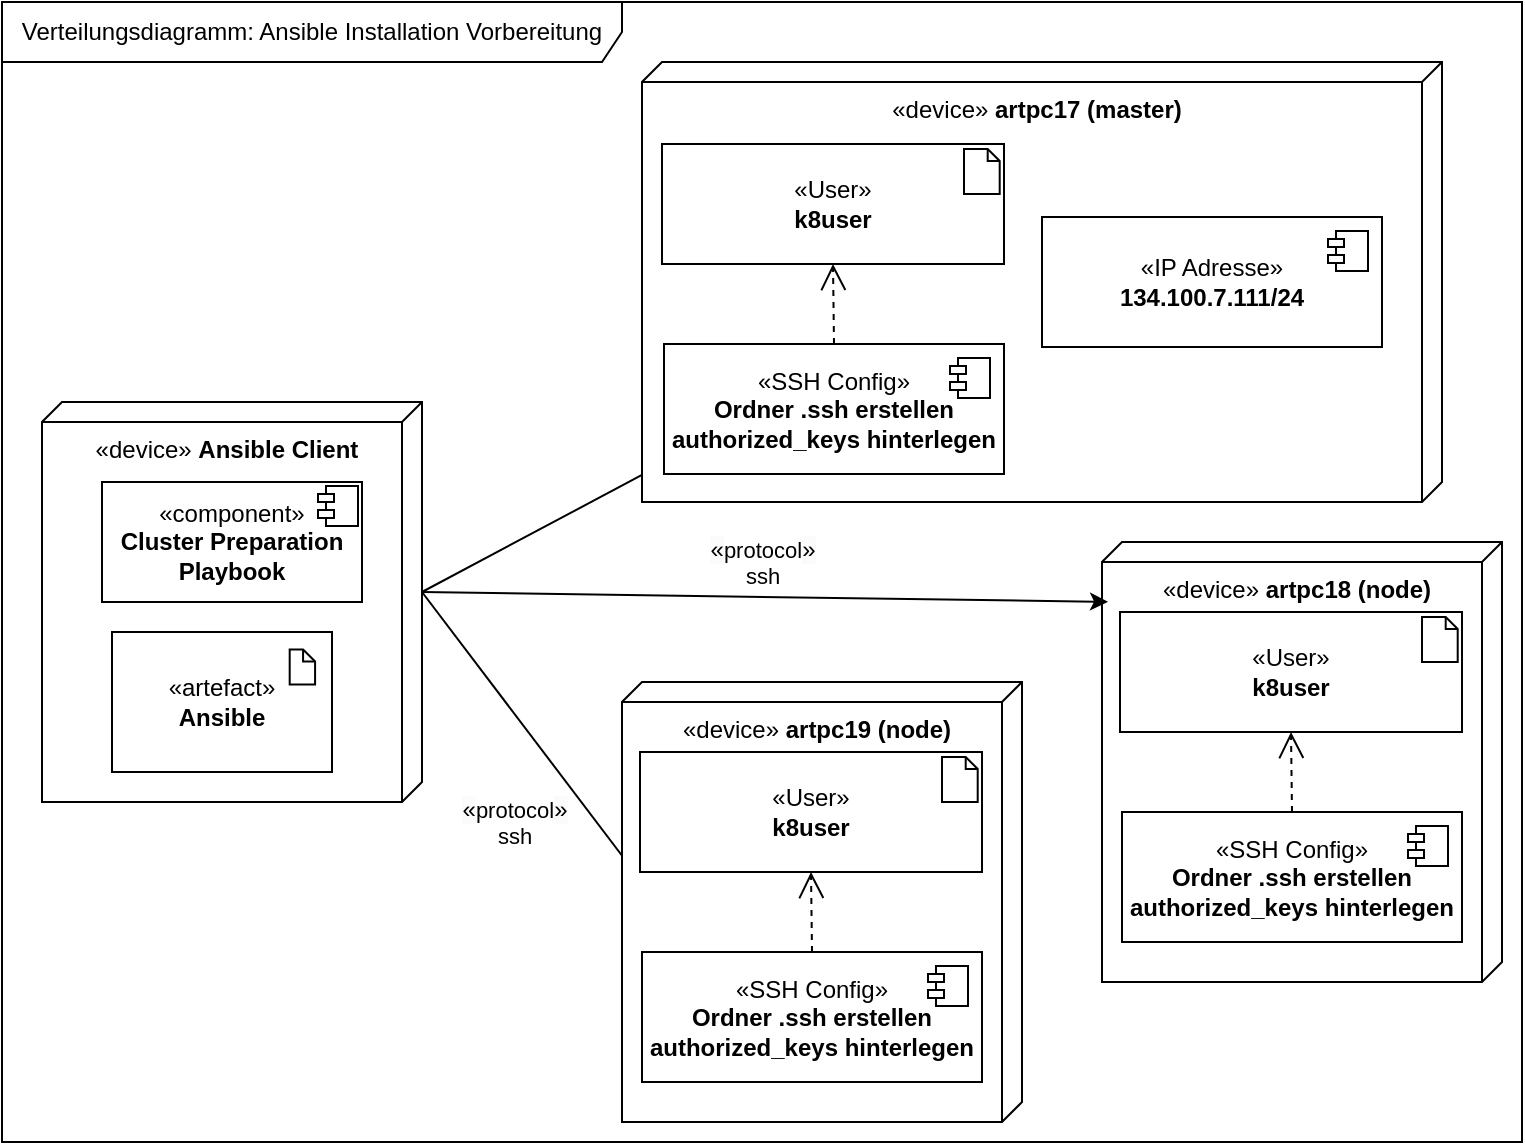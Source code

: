 <mxfile version="26.0.6">
  <diagram name="Seite-1" id="vxkfHqWLeRRNSSJ8OBPr">
    <mxGraphModel dx="1224" dy="761" grid="1" gridSize="10" guides="1" tooltips="1" connect="1" arrows="1" fold="1" page="1" pageScale="1" pageWidth="827" pageHeight="1169" math="0" shadow="0">
      <root>
        <mxCell id="0" />
        <mxCell id="1" parent="0" />
        <mxCell id="gSIQm5aoGnnjR2GNyn1D-1" style="rounded=0;orthogonalLoop=1;jettySize=auto;html=1;exitX=0;exitY=0;exitDx=95;exitDy=0;exitPerimeter=0;entryX=0;entryY=0;entryDx=100;entryDy=190;entryPerimeter=0;endArrow=none;endFill=0;" edge="1" parent="1" source="gSIQm5aoGnnjR2GNyn1D-6" target="gSIQm5aoGnnjR2GNyn1D-18">
          <mxGeometry relative="1" as="geometry">
            <mxPoint x="250" y="295" as="sourcePoint" />
            <mxPoint x="350" y="545" as="targetPoint" />
          </mxGeometry>
        </mxCell>
        <mxCell id="gSIQm5aoGnnjR2GNyn1D-2" value="&lt;span style=&quot;font-size: 12px; text-wrap: wrap; background-color: rgb(251, 251, 251);&quot;&gt;«&lt;/span&gt;protocol&lt;span style=&quot;font-size: 12px; text-wrap: wrap; background-color: rgb(251, 251, 251);&quot;&gt;»&lt;/span&gt;&lt;br&gt;ssh" style="edgeLabel;html=1;align=center;verticalAlign=middle;resizable=0;points=[];" vertex="1" connectable="0" parent="gSIQm5aoGnnjR2GNyn1D-1">
          <mxGeometry x="0.06" y="4" relative="1" as="geometry">
            <mxPoint x="-16" y="40" as="offset" />
          </mxGeometry>
        </mxCell>
        <mxCell id="gSIQm5aoGnnjR2GNyn1D-4" style="rounded=0;orthogonalLoop=1;jettySize=auto;html=1;exitX=0;exitY=0;exitDx=95;exitDy=0;exitPerimeter=0;entryX=0;entryY=0;entryDx=100;entryDy=200;entryPerimeter=0;endArrow=none;endFill=0;" edge="1" parent="1" source="gSIQm5aoGnnjR2GNyn1D-6" target="gSIQm5aoGnnjR2GNyn1D-23">
          <mxGeometry relative="1" as="geometry">
            <mxPoint x="250" y="295" as="sourcePoint" />
            <mxPoint x="450" y="200" as="targetPoint" />
          </mxGeometry>
        </mxCell>
        <mxCell id="gSIQm5aoGnnjR2GNyn1D-5" value="&lt;span style=&quot;font-size: 12px; text-wrap: wrap; background-color: rgb(251, 251, 251);&quot;&gt;«&lt;/span&gt;protocol&lt;span style=&quot;font-size: 12px; text-wrap: wrap; background-color: rgb(251, 251, 251);&quot;&gt;»&lt;/span&gt;&lt;br&gt;ssh" style="edgeLabel;html=1;align=center;verticalAlign=middle;resizable=0;points=[];" vertex="1" connectable="0" parent="gSIQm5aoGnnjR2GNyn1D-4">
          <mxGeometry x="0.134" relative="1" as="geometry">
            <mxPoint x="-7" y="-53" as="offset" />
          </mxGeometry>
        </mxCell>
        <mxCell id="gSIQm5aoGnnjR2GNyn1D-6" value="«device»&amp;nbsp;&lt;b&gt;Ansible Client&lt;/b&gt;" style="verticalAlign=top;align=center;shape=cube;size=10;direction=south;html=1;boundedLbl=1;spacingLeft=5;whiteSpace=wrap;" vertex="1" parent="1">
          <mxGeometry x="60" y="250" width="190" height="200" as="geometry" />
        </mxCell>
        <mxCell id="gSIQm5aoGnnjR2GNyn1D-7" value="«component»&lt;br&gt;&lt;b&gt;Cluster Preparation Playbook&lt;/b&gt;" style="html=1;dropTarget=0;whiteSpace=wrap;" vertex="1" parent="1">
          <mxGeometry x="90" y="290" width="130" height="60" as="geometry" />
        </mxCell>
        <mxCell id="gSIQm5aoGnnjR2GNyn1D-8" value="" style="shape=module;jettyWidth=8;jettyHeight=4;" vertex="1" parent="gSIQm5aoGnnjR2GNyn1D-7">
          <mxGeometry x="1" width="20" height="20" relative="1" as="geometry">
            <mxPoint x="-22" y="2" as="offset" />
          </mxGeometry>
        </mxCell>
        <mxCell id="gSIQm5aoGnnjR2GNyn1D-9" value="" style="group" vertex="1" connectable="0" parent="1">
          <mxGeometry x="95" y="365" width="110" height="70" as="geometry" />
        </mxCell>
        <mxCell id="gSIQm5aoGnnjR2GNyn1D-10" value="«artefact»&lt;br&gt;&lt;b&gt;Ansible&lt;/b&gt;" style="html=1;dropTarget=0;whiteSpace=wrap;" vertex="1" parent="gSIQm5aoGnnjR2GNyn1D-9">
          <mxGeometry width="110" height="70" as="geometry" />
        </mxCell>
        <mxCell id="gSIQm5aoGnnjR2GNyn1D-11" value="" style="shape=note2;boundedLbl=1;whiteSpace=wrap;html=1;size=6;verticalAlign=top;align=left;spacingLeft=5;" vertex="1" parent="gSIQm5aoGnnjR2GNyn1D-9">
          <mxGeometry x="88.846" y="8.75" width="12.692" height="17.5" as="geometry" />
        </mxCell>
        <mxCell id="gSIQm5aoGnnjR2GNyn1D-12" value="Verteilungsdiagramm: Ansible Installation Vorbereitung" style="shape=umlFrame;whiteSpace=wrap;html=1;pointerEvents=0;width=310;height=30;" vertex="1" parent="1">
          <mxGeometry x="40" y="50" width="760" height="570" as="geometry" />
        </mxCell>
        <mxCell id="gSIQm5aoGnnjR2GNyn1D-18" value="«device»&amp;nbsp;&lt;b&gt;artpc19 (node)&lt;/b&gt;" style="verticalAlign=top;align=center;shape=cube;size=10;direction=south;html=1;boundedLbl=1;spacingLeft=5;whiteSpace=wrap;" vertex="1" parent="1">
          <mxGeometry x="350" y="390" width="200" height="220" as="geometry" />
        </mxCell>
        <mxCell id="gSIQm5aoGnnjR2GNyn1D-32" style="edgeStyle=orthogonalEdgeStyle;rounded=0;orthogonalLoop=1;jettySize=auto;html=1;exitX=0.5;exitY=0;exitDx=0;exitDy=0;endArrow=open;endFill=0;entryX=0.5;entryY=1;entryDx=0;entryDy=0;endSize=11;dashed=1;" edge="1" parent="1" source="gSIQm5aoGnnjR2GNyn1D-19" target="gSIQm5aoGnnjR2GNyn1D-29">
          <mxGeometry relative="1" as="geometry">
            <mxPoint x="445" y="490" as="targetPoint" />
          </mxGeometry>
        </mxCell>
        <mxCell id="gSIQm5aoGnnjR2GNyn1D-19" value="«SSH Config»&lt;br&gt;&lt;b&gt;Ordner .ssh erstellen&lt;/b&gt;&lt;div&gt;&lt;b&gt;authorized_keys hinterlegen&lt;/b&gt;&lt;/div&gt;" style="html=1;dropTarget=0;whiteSpace=wrap;" vertex="1" parent="1">
          <mxGeometry x="360" y="525" width="170" height="65" as="geometry" />
        </mxCell>
        <mxCell id="gSIQm5aoGnnjR2GNyn1D-20" value="" style="shape=module;jettyWidth=8;jettyHeight=4;" vertex="1" parent="gSIQm5aoGnnjR2GNyn1D-19">
          <mxGeometry x="1" width="20" height="20" relative="1" as="geometry">
            <mxPoint x="-27" y="7" as="offset" />
          </mxGeometry>
        </mxCell>
        <mxCell id="gSIQm5aoGnnjR2GNyn1D-23" value="«device»&amp;nbsp;&lt;b&gt;artpc17 (master)&lt;/b&gt;" style="verticalAlign=top;align=center;shape=cube;size=10;direction=south;html=1;boundedLbl=1;spacingLeft=5;whiteSpace=wrap;" vertex="1" parent="1">
          <mxGeometry x="360" y="80" width="400" height="220" as="geometry" />
        </mxCell>
        <mxCell id="gSIQm5aoGnnjR2GNyn1D-28" value="" style="group" vertex="1" connectable="0" parent="1">
          <mxGeometry x="359" y="425" width="171" height="60" as="geometry" />
        </mxCell>
        <mxCell id="gSIQm5aoGnnjR2GNyn1D-29" value="«User»&lt;br&gt;&lt;b&gt;k8user&lt;/b&gt;" style="html=1;dropTarget=0;whiteSpace=wrap;" vertex="1" parent="gSIQm5aoGnnjR2GNyn1D-28">
          <mxGeometry width="171" height="60" as="geometry" />
        </mxCell>
        <mxCell id="gSIQm5aoGnnjR2GNyn1D-30" value="" style="shape=note2;boundedLbl=1;whiteSpace=wrap;html=1;size=6;verticalAlign=top;align=left;spacingLeft=5;" vertex="1" parent="gSIQm5aoGnnjR2GNyn1D-28">
          <mxGeometry x="151" y="2.5" width="17.85" height="22.5" as="geometry" />
        </mxCell>
        <mxCell id="gSIQm5aoGnnjR2GNyn1D-34" value="«device»&amp;nbsp;&lt;b&gt;artpc18 (node)&lt;/b&gt;" style="verticalAlign=top;align=center;shape=cube;size=10;direction=south;html=1;boundedLbl=1;spacingLeft=5;whiteSpace=wrap;" vertex="1" parent="1">
          <mxGeometry x="590" y="320" width="200" height="220" as="geometry" />
        </mxCell>
        <mxCell id="gSIQm5aoGnnjR2GNyn1D-35" style="edgeStyle=orthogonalEdgeStyle;rounded=0;orthogonalLoop=1;jettySize=auto;html=1;exitX=0.5;exitY=0;exitDx=0;exitDy=0;endArrow=open;endFill=0;entryX=0.5;entryY=1;entryDx=0;entryDy=0;endSize=11;dashed=1;" edge="1" parent="1" source="gSIQm5aoGnnjR2GNyn1D-36" target="gSIQm5aoGnnjR2GNyn1D-39">
          <mxGeometry relative="1" as="geometry">
            <mxPoint x="685" y="420" as="targetPoint" />
          </mxGeometry>
        </mxCell>
        <mxCell id="gSIQm5aoGnnjR2GNyn1D-36" value="«SSH Config»&lt;br&gt;&lt;b&gt;Ordner .ssh erstellen&lt;/b&gt;&lt;div&gt;&lt;b&gt;authorized_keys hinterlegen&lt;/b&gt;&lt;/div&gt;" style="html=1;dropTarget=0;whiteSpace=wrap;" vertex="1" parent="1">
          <mxGeometry x="600" y="455" width="170" height="65" as="geometry" />
        </mxCell>
        <mxCell id="gSIQm5aoGnnjR2GNyn1D-37" value="" style="shape=module;jettyWidth=8;jettyHeight=4;" vertex="1" parent="gSIQm5aoGnnjR2GNyn1D-36">
          <mxGeometry x="1" width="20" height="20" relative="1" as="geometry">
            <mxPoint x="-27" y="7" as="offset" />
          </mxGeometry>
        </mxCell>
        <mxCell id="gSIQm5aoGnnjR2GNyn1D-38" value="" style="group" vertex="1" connectable="0" parent="1">
          <mxGeometry x="599" y="355" width="171" height="60" as="geometry" />
        </mxCell>
        <mxCell id="gSIQm5aoGnnjR2GNyn1D-39" value="«User»&lt;br&gt;&lt;b&gt;k8user&lt;/b&gt;" style="html=1;dropTarget=0;whiteSpace=wrap;" vertex="1" parent="gSIQm5aoGnnjR2GNyn1D-38">
          <mxGeometry width="171" height="60" as="geometry" />
        </mxCell>
        <mxCell id="gSIQm5aoGnnjR2GNyn1D-40" value="" style="shape=note2;boundedLbl=1;whiteSpace=wrap;html=1;size=6;verticalAlign=top;align=left;spacingLeft=5;" vertex="1" parent="gSIQm5aoGnnjR2GNyn1D-38">
          <mxGeometry x="151" y="2.5" width="17.85" height="22.5" as="geometry" />
        </mxCell>
        <mxCell id="gSIQm5aoGnnjR2GNyn1D-41" style="rounded=0;orthogonalLoop=1;jettySize=auto;html=1;exitX=0;exitY=0;exitDx=95;exitDy=0;exitPerimeter=0;entryX=0.136;entryY=0.985;entryDx=0;entryDy=0;entryPerimeter=0;" edge="1" parent="1" source="gSIQm5aoGnnjR2GNyn1D-6" target="gSIQm5aoGnnjR2GNyn1D-34">
          <mxGeometry relative="1" as="geometry" />
        </mxCell>
        <mxCell id="gSIQm5aoGnnjR2GNyn1D-42" value="&lt;span style=&quot;font-size: 12px; text-wrap: wrap; background-color: rgb(251, 251, 251);&quot;&gt;«&lt;/span&gt;protocol&lt;span style=&quot;font-size: 12px; text-wrap: wrap; background-color: rgb(251, 251, 251);&quot;&gt;»&lt;/span&gt;&lt;br&gt;ssh" style="edgeLabel;html=1;align=center;verticalAlign=middle;resizable=0;points=[];" vertex="1" connectable="0" parent="1">
          <mxGeometry x="419.996" y="330.002" as="geometry" />
        </mxCell>
        <mxCell id="gSIQm5aoGnnjR2GNyn1D-43" style="edgeStyle=orthogonalEdgeStyle;rounded=0;orthogonalLoop=1;jettySize=auto;html=1;exitX=0.5;exitY=0;exitDx=0;exitDy=0;endArrow=open;endFill=0;entryX=0.5;entryY=1;entryDx=0;entryDy=0;endSize=11;dashed=1;" edge="1" parent="1" source="gSIQm5aoGnnjR2GNyn1D-44" target="gSIQm5aoGnnjR2GNyn1D-47">
          <mxGeometry relative="1" as="geometry">
            <mxPoint x="456" y="186" as="targetPoint" />
          </mxGeometry>
        </mxCell>
        <mxCell id="gSIQm5aoGnnjR2GNyn1D-44" value="«SSH Config»&lt;br&gt;&lt;b&gt;Ordner .ssh erstellen&lt;/b&gt;&lt;div&gt;&lt;b&gt;authorized_keys hinterlegen&lt;/b&gt;&lt;/div&gt;" style="html=1;dropTarget=0;whiteSpace=wrap;" vertex="1" parent="1">
          <mxGeometry x="371" y="221" width="170" height="65" as="geometry" />
        </mxCell>
        <mxCell id="gSIQm5aoGnnjR2GNyn1D-45" value="" style="shape=module;jettyWidth=8;jettyHeight=4;" vertex="1" parent="gSIQm5aoGnnjR2GNyn1D-44">
          <mxGeometry x="1" width="20" height="20" relative="1" as="geometry">
            <mxPoint x="-27" y="7" as="offset" />
          </mxGeometry>
        </mxCell>
        <mxCell id="gSIQm5aoGnnjR2GNyn1D-46" value="" style="group" vertex="1" connectable="0" parent="1">
          <mxGeometry x="370" y="121" width="171" height="60" as="geometry" />
        </mxCell>
        <mxCell id="gSIQm5aoGnnjR2GNyn1D-47" value="«User»&lt;br&gt;&lt;b&gt;k8user&lt;/b&gt;" style="html=1;dropTarget=0;whiteSpace=wrap;" vertex="1" parent="gSIQm5aoGnnjR2GNyn1D-46">
          <mxGeometry width="171" height="60" as="geometry" />
        </mxCell>
        <mxCell id="gSIQm5aoGnnjR2GNyn1D-48" value="" style="shape=note2;boundedLbl=1;whiteSpace=wrap;html=1;size=6;verticalAlign=top;align=left;spacingLeft=5;" vertex="1" parent="gSIQm5aoGnnjR2GNyn1D-46">
          <mxGeometry x="151" y="2.5" width="17.85" height="22.5" as="geometry" />
        </mxCell>
        <mxCell id="gSIQm5aoGnnjR2GNyn1D-49" value="«IP Adresse»&lt;br&gt;&lt;b&gt;134.100.7.111/24&lt;/b&gt;" style="html=1;dropTarget=0;whiteSpace=wrap;" vertex="1" parent="1">
          <mxGeometry x="560" y="157.5" width="170" height="65" as="geometry" />
        </mxCell>
        <mxCell id="gSIQm5aoGnnjR2GNyn1D-50" value="" style="shape=module;jettyWidth=8;jettyHeight=4;" vertex="1" parent="gSIQm5aoGnnjR2GNyn1D-49">
          <mxGeometry x="1" width="20" height="20" relative="1" as="geometry">
            <mxPoint x="-27" y="7" as="offset" />
          </mxGeometry>
        </mxCell>
      </root>
    </mxGraphModel>
  </diagram>
</mxfile>
